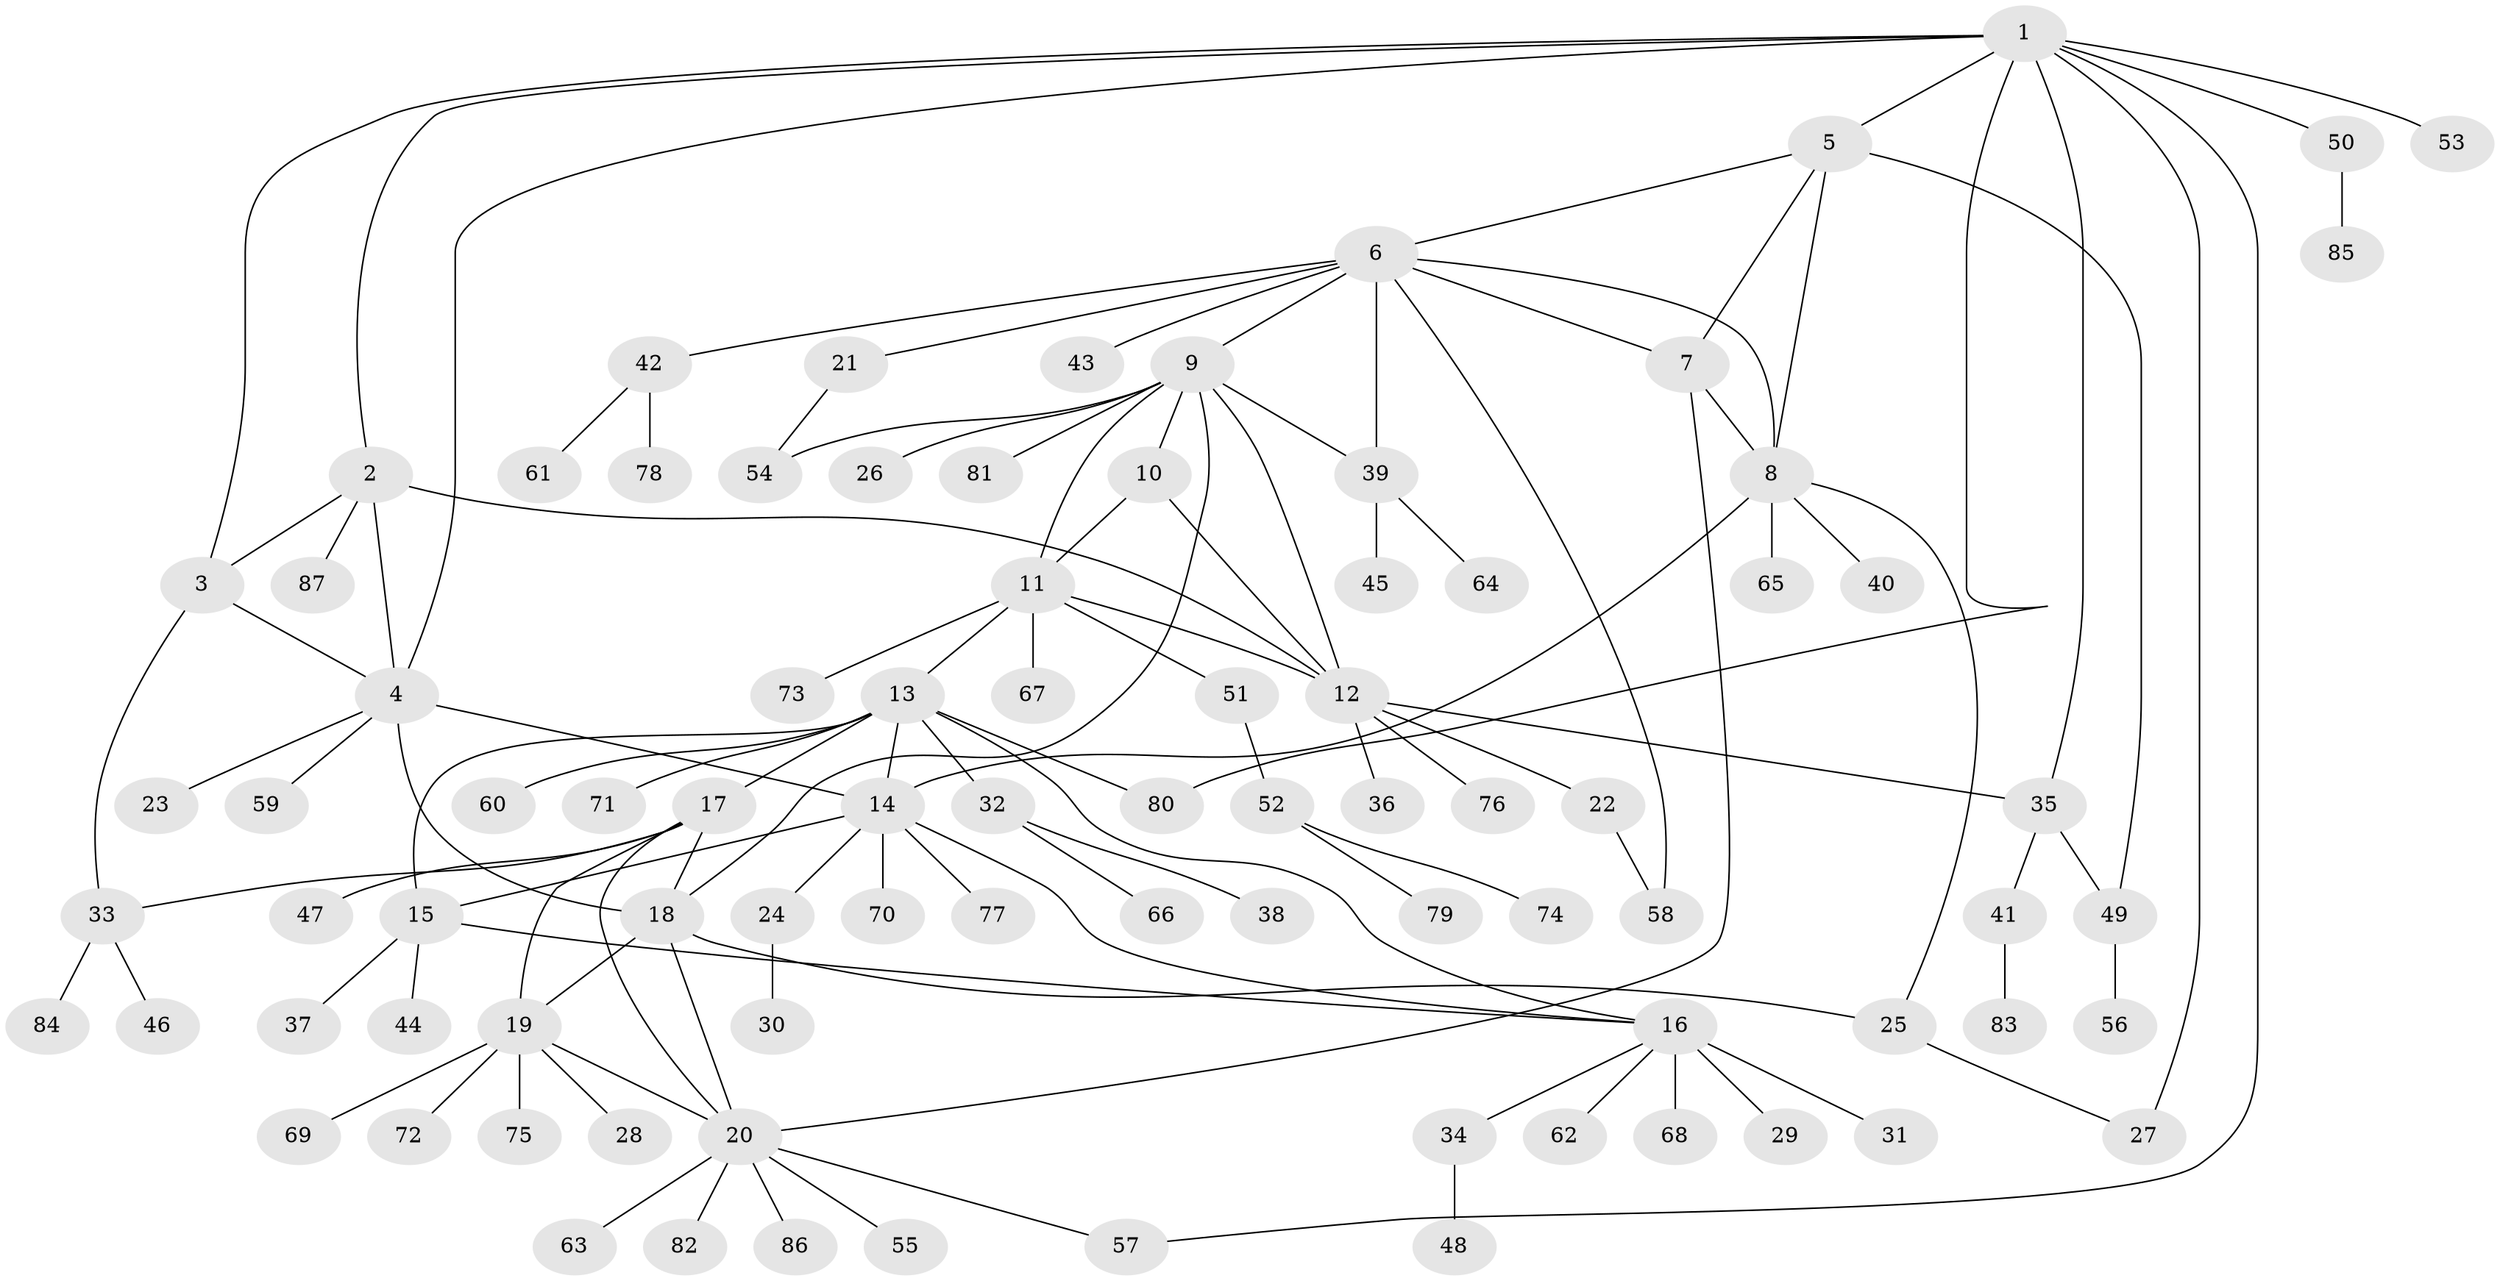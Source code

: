 // Generated by graph-tools (version 1.1) at 2025/54/03/09/25 04:54:45]
// undirected, 87 vertices, 117 edges
graph export_dot {
graph [start="1"]
  node [color=gray90,style=filled];
  1;
  2;
  3;
  4;
  5;
  6;
  7;
  8;
  9;
  10;
  11;
  12;
  13;
  14;
  15;
  16;
  17;
  18;
  19;
  20;
  21;
  22;
  23;
  24;
  25;
  26;
  27;
  28;
  29;
  30;
  31;
  32;
  33;
  34;
  35;
  36;
  37;
  38;
  39;
  40;
  41;
  42;
  43;
  44;
  45;
  46;
  47;
  48;
  49;
  50;
  51;
  52;
  53;
  54;
  55;
  56;
  57;
  58;
  59;
  60;
  61;
  62;
  63;
  64;
  65;
  66;
  67;
  68;
  69;
  70;
  71;
  72;
  73;
  74;
  75;
  76;
  77;
  78;
  79;
  80;
  81;
  82;
  83;
  84;
  85;
  86;
  87;
  1 -- 2;
  1 -- 3;
  1 -- 4;
  1 -- 5;
  1 -- 27;
  1 -- 35;
  1 -- 50;
  1 -- 53;
  1 -- 57;
  1 -- 80;
  2 -- 3;
  2 -- 4;
  2 -- 12;
  2 -- 87;
  3 -- 4;
  3 -- 33;
  4 -- 14;
  4 -- 18;
  4 -- 23;
  4 -- 59;
  5 -- 6;
  5 -- 7;
  5 -- 8;
  5 -- 49;
  6 -- 7;
  6 -- 8;
  6 -- 9;
  6 -- 21;
  6 -- 39;
  6 -- 42;
  6 -- 43;
  6 -- 58;
  7 -- 8;
  7 -- 20;
  8 -- 14;
  8 -- 25;
  8 -- 40;
  8 -- 65;
  9 -- 10;
  9 -- 11;
  9 -- 12;
  9 -- 18;
  9 -- 26;
  9 -- 39;
  9 -- 54;
  9 -- 81;
  10 -- 11;
  10 -- 12;
  11 -- 12;
  11 -- 13;
  11 -- 51;
  11 -- 67;
  11 -- 73;
  12 -- 22;
  12 -- 35;
  12 -- 36;
  12 -- 76;
  13 -- 14;
  13 -- 15;
  13 -- 16;
  13 -- 17;
  13 -- 32;
  13 -- 60;
  13 -- 71;
  13 -- 80;
  14 -- 15;
  14 -- 16;
  14 -- 24;
  14 -- 70;
  14 -- 77;
  15 -- 16;
  15 -- 37;
  15 -- 44;
  16 -- 29;
  16 -- 31;
  16 -- 34;
  16 -- 62;
  16 -- 68;
  17 -- 18;
  17 -- 19;
  17 -- 20;
  17 -- 33;
  17 -- 47;
  18 -- 19;
  18 -- 20;
  18 -- 25;
  19 -- 20;
  19 -- 28;
  19 -- 69;
  19 -- 72;
  19 -- 75;
  20 -- 55;
  20 -- 57;
  20 -- 63;
  20 -- 82;
  20 -- 86;
  21 -- 54;
  22 -- 58;
  24 -- 30;
  25 -- 27;
  32 -- 38;
  32 -- 66;
  33 -- 46;
  33 -- 84;
  34 -- 48;
  35 -- 41;
  35 -- 49;
  39 -- 45;
  39 -- 64;
  41 -- 83;
  42 -- 61;
  42 -- 78;
  49 -- 56;
  50 -- 85;
  51 -- 52;
  52 -- 74;
  52 -- 79;
}
